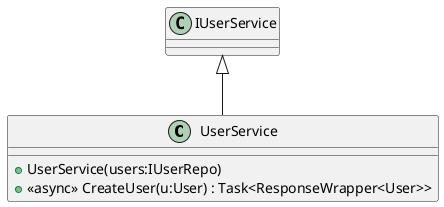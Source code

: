 @startuml
class UserService {
    + UserService(users:IUserRepo)
    + <<async>> CreateUser(u:User) : Task<ResponseWrapper<User>>
}
IUserService <|-- UserService
@enduml
